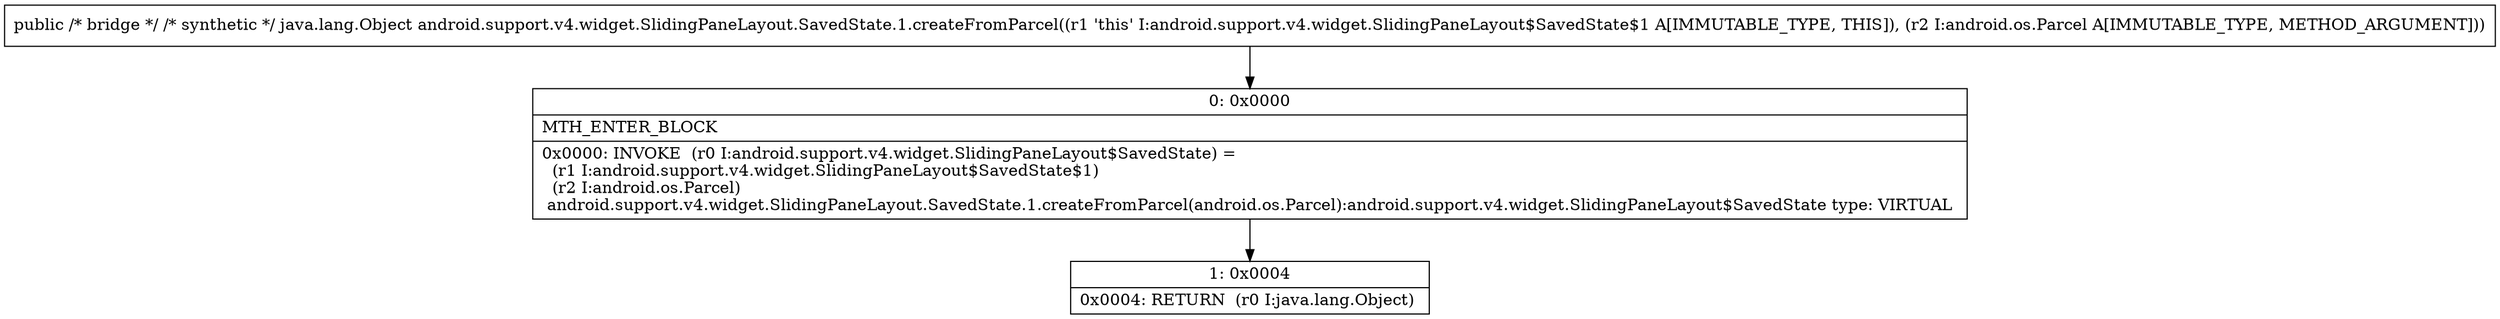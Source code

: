 digraph "CFG forandroid.support.v4.widget.SlidingPaneLayout.SavedState.1.createFromParcel(Landroid\/os\/Parcel;)Ljava\/lang\/Object;" {
Node_0 [shape=record,label="{0\:\ 0x0000|MTH_ENTER_BLOCK\l|0x0000: INVOKE  (r0 I:android.support.v4.widget.SlidingPaneLayout$SavedState) = \l  (r1 I:android.support.v4.widget.SlidingPaneLayout$SavedState$1)\l  (r2 I:android.os.Parcel)\l android.support.v4.widget.SlidingPaneLayout.SavedState.1.createFromParcel(android.os.Parcel):android.support.v4.widget.SlidingPaneLayout$SavedState type: VIRTUAL \l}"];
Node_1 [shape=record,label="{1\:\ 0x0004|0x0004: RETURN  (r0 I:java.lang.Object) \l}"];
MethodNode[shape=record,label="{public \/* bridge *\/ \/* synthetic *\/ java.lang.Object android.support.v4.widget.SlidingPaneLayout.SavedState.1.createFromParcel((r1 'this' I:android.support.v4.widget.SlidingPaneLayout$SavedState$1 A[IMMUTABLE_TYPE, THIS]), (r2 I:android.os.Parcel A[IMMUTABLE_TYPE, METHOD_ARGUMENT])) }"];
MethodNode -> Node_0;
Node_0 -> Node_1;
}

